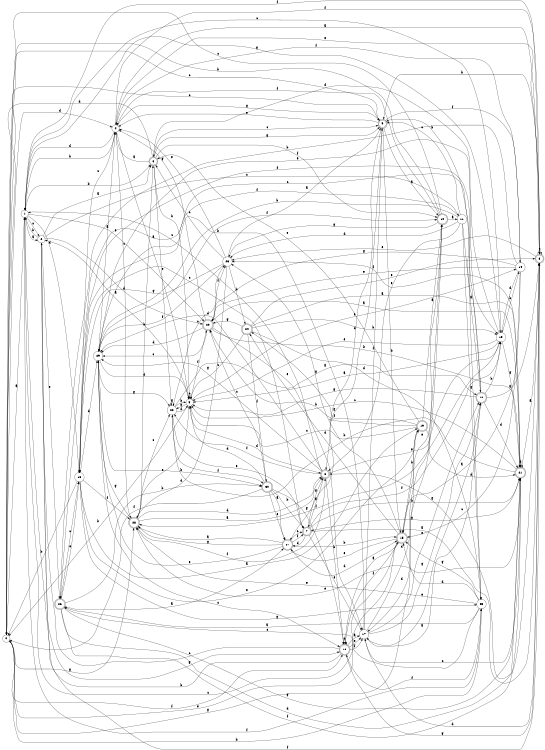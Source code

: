 digraph n25_9 {
__start0 [label="" shape="none"];

rankdir=LR;
size="8,5";

s0 [style="filled", color="black", fillcolor="white" shape="circle", label="0"];
s1 [style="filled", color="black", fillcolor="white" shape="circle", label="1"];
s2 [style="filled", color="black", fillcolor="white" shape="circle", label="2"];
s3 [style="rounded,filled", color="black", fillcolor="white" shape="doublecircle", label="3"];
s4 [style="filled", color="black", fillcolor="white" shape="circle", label="4"];
s5 [style="filled", color="black", fillcolor="white" shape="circle", label="5"];
s6 [style="rounded,filled", color="black", fillcolor="white" shape="doublecircle", label="6"];
s7 [style="rounded,filled", color="black", fillcolor="white" shape="doublecircle", label="7"];
s8 [style="rounded,filled", color="black", fillcolor="white" shape="doublecircle", label="8"];
s9 [style="rounded,filled", color="black", fillcolor="white" shape="doublecircle", label="9"];
s10 [style="rounded,filled", color="black", fillcolor="white" shape="doublecircle", label="10"];
s11 [style="filled", color="black", fillcolor="white" shape="circle", label="11"];
s12 [style="rounded,filled", color="black", fillcolor="white" shape="doublecircle", label="12"];
s13 [style="filled", color="black", fillcolor="white" shape="circle", label="13"];
s14 [style="filled", color="black", fillcolor="white" shape="circle", label="14"];
s15 [style="rounded,filled", color="black", fillcolor="white" shape="doublecircle", label="15"];
s16 [style="rounded,filled", color="black", fillcolor="white" shape="doublecircle", label="16"];
s17 [style="filled", color="black", fillcolor="white" shape="circle", label="17"];
s18 [style="filled", color="black", fillcolor="white" shape="circle", label="18"];
s19 [style="rounded,filled", color="black", fillcolor="white" shape="doublecircle", label="19"];
s20 [style="rounded,filled", color="black", fillcolor="white" shape="doublecircle", label="20"];
s21 [style="rounded,filled", color="black", fillcolor="white" shape="doublecircle", label="21"];
s22 [style="filled", color="black", fillcolor="white" shape="circle", label="22"];
s23 [style="filled", color="black", fillcolor="white" shape="circle", label="23"];
s24 [style="rounded,filled", color="black", fillcolor="white" shape="doublecircle", label="24"];
s25 [style="filled", color="black", fillcolor="white" shape="circle", label="25"];
s26 [style="rounded,filled", color="black", fillcolor="white" shape="doublecircle", label="26"];
s27 [style="rounded,filled", color="black", fillcolor="white" shape="doublecircle", label="27"];
s28 [style="rounded,filled", color="black", fillcolor="white" shape="doublecircle", label="28"];
s29 [style="filled", color="black", fillcolor="white" shape="circle", label="29"];
s30 [style="rounded,filled", color="black", fillcolor="white" shape="doublecircle", label="30"];
s0 -> s1 [label="a"];
s0 -> s25 [label="b"];
s0 -> s9 [label="c"];
s0 -> s4 [label="d"];
s0 -> s15 [label="e"];
s0 -> s16 [label="f"];
s0 -> s28 [label="g"];
s1 -> s2 [label="a"];
s1 -> s3 [label="b"];
s1 -> s2 [label="c"];
s1 -> s18 [label="d"];
s1 -> s20 [label="e"];
s1 -> s25 [label="f"];
s1 -> s13 [label="g"];
s2 -> s3 [label="a"];
s2 -> s1 [label="b"];
s2 -> s11 [label="c"];
s2 -> s20 [label="d"];
s2 -> s26 [label="e"];
s2 -> s8 [label="f"];
s2 -> s16 [label="g"];
s3 -> s4 [label="a"];
s3 -> s5 [label="b"];
s3 -> s9 [label="c"];
s3 -> s0 [label="d"];
s3 -> s22 [label="e"];
s3 -> s10 [label="f"];
s3 -> s9 [label="g"];
s4 -> s5 [label="a"];
s4 -> s1 [label="b"];
s4 -> s28 [label="c"];
s4 -> s1 [label="d"];
s4 -> s8 [label="e"];
s4 -> s8 [label="f"];
s4 -> s9 [label="g"];
s5 -> s2 [label="a"];
s5 -> s0 [label="b"];
s5 -> s5 [label="c"];
s5 -> s6 [label="d"];
s5 -> s14 [label="e"];
s5 -> s20 [label="f"];
s5 -> s22 [label="g"];
s6 -> s7 [label="a"];
s6 -> s16 [label="b"];
s6 -> s1 [label="c"];
s6 -> s29 [label="d"];
s6 -> s13 [label="e"];
s6 -> s22 [label="f"];
s6 -> s29 [label="g"];
s7 -> s8 [label="a"];
s7 -> s21 [label="b"];
s7 -> s18 [label="c"];
s7 -> s27 [label="d"];
s7 -> s17 [label="e"];
s7 -> s13 [label="f"];
s7 -> s6 [label="g"];
s8 -> s4 [label="a"];
s8 -> s9 [label="b"];
s8 -> s8 [label="c"];
s8 -> s17 [label="d"];
s8 -> s23 [label="e"];
s8 -> s1 [label="f"];
s8 -> s6 [label="g"];
s9 -> s10 [label="a"];
s9 -> s15 [label="b"];
s9 -> s0 [label="c"];
s9 -> s6 [label="d"];
s9 -> s4 [label="e"];
s9 -> s14 [label="f"];
s9 -> s27 [label="g"];
s10 -> s11 [label="a"];
s10 -> s0 [label="b"];
s10 -> s0 [label="c"];
s10 -> s17 [label="d"];
s10 -> s15 [label="e"];
s10 -> s4 [label="f"];
s10 -> s23 [label="g"];
s11 -> s12 [label="a"];
s11 -> s29 [label="b"];
s11 -> s9 [label="c"];
s11 -> s23 [label="d"];
s11 -> s6 [label="e"];
s11 -> s26 [label="f"];
s11 -> s25 [label="g"];
s12 -> s8 [label="a"];
s12 -> s13 [label="b"];
s12 -> s29 [label="c"];
s12 -> s21 [label="d"];
s12 -> s17 [label="e"];
s12 -> s18 [label="f"];
s12 -> s5 [label="g"];
s13 -> s5 [label="a"];
s13 -> s14 [label="b"];
s13 -> s1 [label="c"];
s13 -> s3 [label="d"];
s13 -> s5 [label="e"];
s13 -> s28 [label="f"];
s13 -> s21 [label="g"];
s14 -> s15 [label="a"];
s14 -> s26 [label="b"];
s14 -> s15 [label="c"];
s14 -> s13 [label="d"];
s14 -> s20 [label="e"];
s14 -> s4 [label="f"];
s14 -> s20 [label="g"];
s15 -> s16 [label="a"];
s15 -> s19 [label="b"];
s15 -> s1 [label="c"];
s15 -> s24 [label="d"];
s15 -> s27 [label="e"];
s15 -> s16 [label="f"];
s15 -> s23 [label="g"];
s16 -> s17 [label="a"];
s16 -> s1 [label="b"];
s16 -> s2 [label="c"];
s16 -> s16 [label="d"];
s16 -> s17 [label="e"];
s16 -> s17 [label="f"];
s16 -> s8 [label="g"];
s17 -> s12 [label="a"];
s17 -> s18 [label="b"];
s17 -> s21 [label="c"];
s17 -> s10 [label="d"];
s17 -> s12 [label="e"];
s17 -> s9 [label="f"];
s17 -> s12 [label="g"];
s18 -> s19 [label="a"];
s18 -> s0 [label="b"];
s18 -> s4 [label="c"];
s18 -> s29 [label="d"];
s18 -> s19 [label="e"];
s18 -> s28 [label="f"];
s18 -> s25 [label="g"];
s19 -> s10 [label="a"];
s19 -> s20 [label="b"];
s19 -> s5 [label="c"];
s19 -> s21 [label="d"];
s19 -> s3 [label="e"];
s19 -> s24 [label="f"];
s19 -> s0 [label="g"];
s20 -> s21 [label="a"];
s20 -> s21 [label="b"];
s20 -> s29 [label="c"];
s20 -> s29 [label="d"];
s20 -> s17 [label="e"];
s20 -> s23 [label="f"];
s20 -> s4 [label="g"];
s21 -> s8 [label="a"];
s21 -> s22 [label="b"];
s21 -> s5 [label="c"];
s21 -> s21 [label="d"];
s21 -> s28 [label="e"];
s21 -> s23 [label="f"];
s21 -> s7 [label="g"];
s22 -> s12 [label="a"];
s22 -> s5 [label="b"];
s22 -> s23 [label="c"];
s22 -> s5 [label="d"];
s22 -> s7 [label="e"];
s22 -> s30 [label="f"];
s22 -> s22 [label="g"];
s23 -> s9 [label="a"];
s23 -> s24 [label="b"];
s23 -> s3 [label="c"];
s23 -> s28 [label="d"];
s23 -> s4 [label="e"];
s23 -> s29 [label="f"];
s23 -> s18 [label="g"];
s24 -> s21 [label="a"];
s24 -> s13 [label="b"];
s24 -> s5 [label="c"];
s24 -> s25 [label="d"];
s24 -> s8 [label="e"];
s24 -> s30 [label="f"];
s24 -> s20 [label="g"];
s25 -> s26 [label="a"];
s25 -> s9 [label="b"];
s25 -> s26 [label="c"];
s25 -> s15 [label="d"];
s25 -> s28 [label="e"];
s25 -> s16 [label="f"];
s25 -> s15 [label="g"];
s26 -> s27 [label="a"];
s26 -> s30 [label="b"];
s26 -> s18 [label="c"];
s26 -> s21 [label="d"];
s26 -> s18 [label="e"];
s26 -> s21 [label="f"];
s26 -> s21 [label="g"];
s27 -> s28 [label="a"];
s27 -> s15 [label="b"];
s27 -> s7 [label="c"];
s27 -> s15 [label="d"];
s27 -> s29 [label="e"];
s27 -> s7 [label="f"];
s27 -> s28 [label="g"];
s28 -> s6 [label="a"];
s28 -> s3 [label="b"];
s28 -> s22 [label="c"];
s28 -> s6 [label="d"];
s28 -> s5 [label="e"];
s28 -> s6 [label="f"];
s28 -> s29 [label="g"];
s29 -> s4 [label="a"];
s29 -> s30 [label="b"];
s29 -> s16 [label="c"];
s29 -> s5 [label="d"];
s29 -> s13 [label="e"];
s29 -> s10 [label="f"];
s29 -> s22 [label="g"];
s30 -> s27 [label="a"];
s30 -> s7 [label="b"];
s30 -> s20 [label="c"];
s30 -> s5 [label="d"];
s30 -> s27 [label="e"];
s30 -> s0 [label="f"];
s30 -> s16 [label="g"];

}